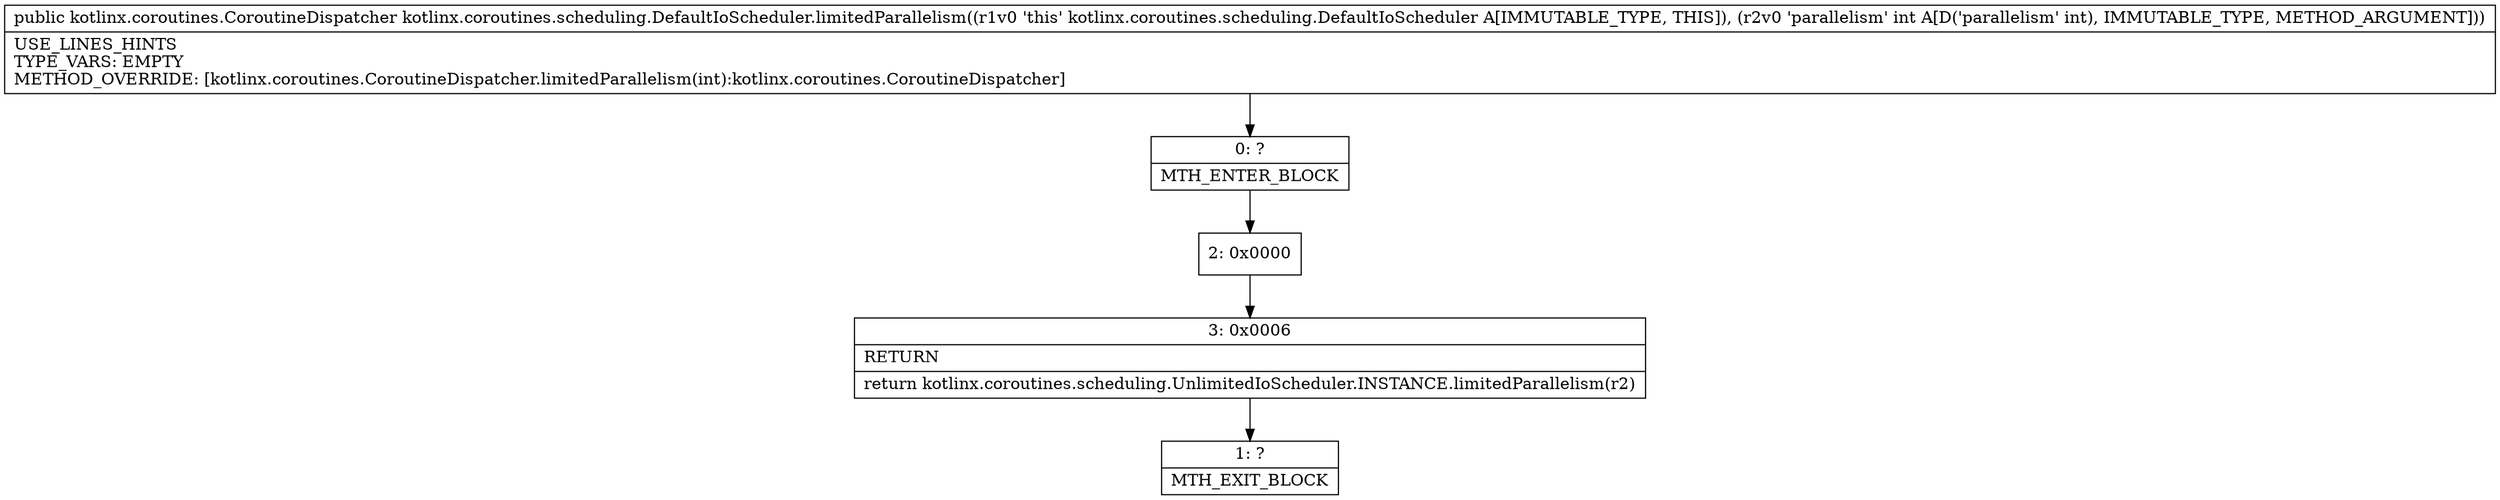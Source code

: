 digraph "CFG forkotlinx.coroutines.scheduling.DefaultIoScheduler.limitedParallelism(I)Lkotlinx\/coroutines\/CoroutineDispatcher;" {
Node_0 [shape=record,label="{0\:\ ?|MTH_ENTER_BLOCK\l}"];
Node_2 [shape=record,label="{2\:\ 0x0000}"];
Node_3 [shape=record,label="{3\:\ 0x0006|RETURN\l|return kotlinx.coroutines.scheduling.UnlimitedIoScheduler.INSTANCE.limitedParallelism(r2)\l}"];
Node_1 [shape=record,label="{1\:\ ?|MTH_EXIT_BLOCK\l}"];
MethodNode[shape=record,label="{public kotlinx.coroutines.CoroutineDispatcher kotlinx.coroutines.scheduling.DefaultIoScheduler.limitedParallelism((r1v0 'this' kotlinx.coroutines.scheduling.DefaultIoScheduler A[IMMUTABLE_TYPE, THIS]), (r2v0 'parallelism' int A[D('parallelism' int), IMMUTABLE_TYPE, METHOD_ARGUMENT]))  | USE_LINES_HINTS\lTYPE_VARS: EMPTY\lMETHOD_OVERRIDE: [kotlinx.coroutines.CoroutineDispatcher.limitedParallelism(int):kotlinx.coroutines.CoroutineDispatcher]\l}"];
MethodNode -> Node_0;Node_0 -> Node_2;
Node_2 -> Node_3;
Node_3 -> Node_1;
}

